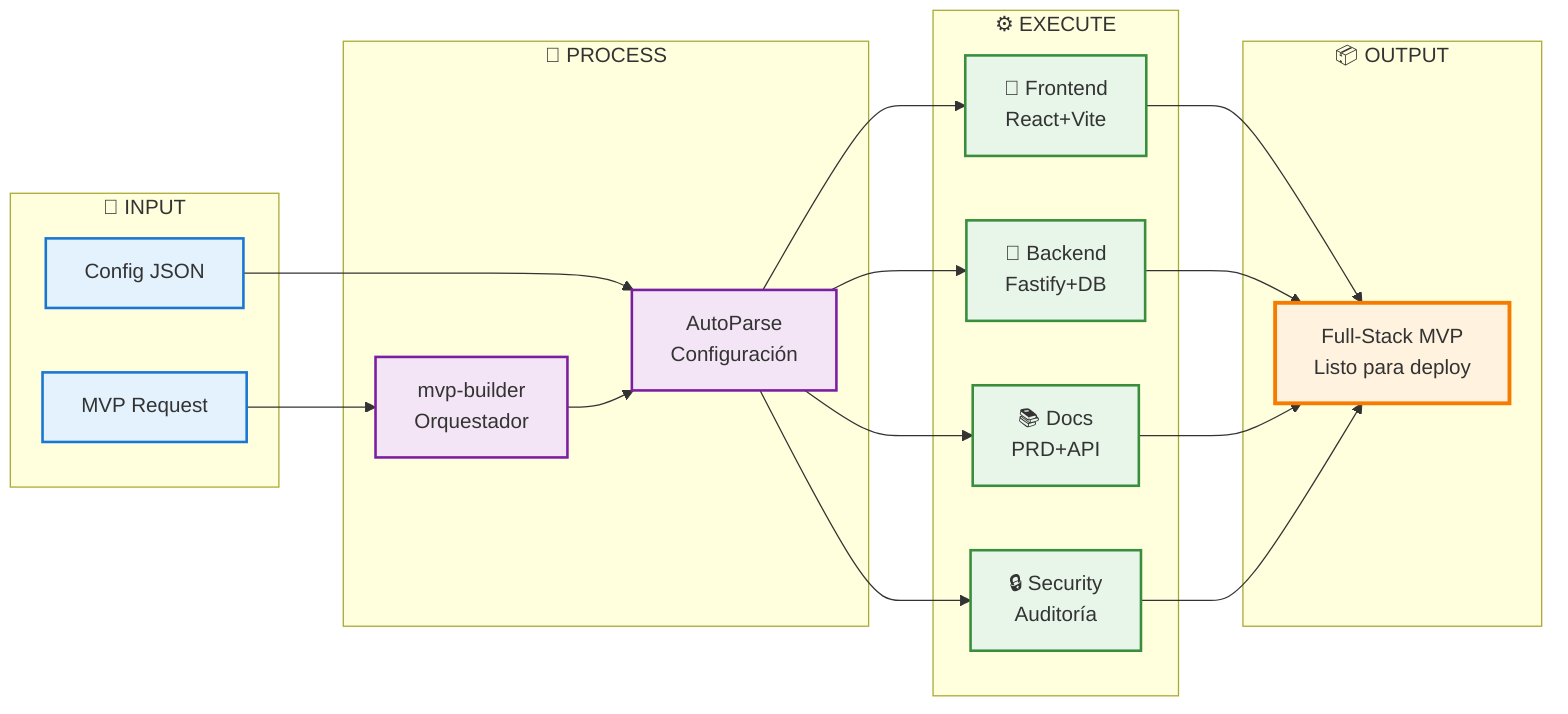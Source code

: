 graph LR
  subgraph layer1 ["🏁 INPUT"]
    I1["MVP Request"]
    I2["Config JSON"]
  end

  subgraph layer2 ["🧠 PROCESS"]
    P1["mvp-builder<br/>Orquestador"]
    P2["AutoParse<br/>Configuración"]
  end

  subgraph layer3 ["⚙️ EXECUTE"]
    E1["🎨 Frontend<br/>React+Vite"]
    E2["🔧 Backend<br/>Fastify+DB"] 
    E3["📚 Docs<br/>PRD+API"]
    E4["🔒 Security<br/>Auditoría"]
  end

  subgraph layer4 ["📦 OUTPUT"]
    O1["Full-Stack MVP<br/>Listo para deploy"]
  end

  I1 --> P1
  I2 --> P2
  P1 --> P2
  P2 --> E1
  P2 --> E2
  P2 --> E3
  P2 --> E4
  E1 --> O1
  E2 --> O1
  E3 --> O1
  E4 --> O1

  classDef input fill:#e3f2fd,stroke:#1976d2,stroke-width:2px
  classDef process fill:#f3e5f5,stroke:#7b1fa2,stroke-width:2px  
  classDef execute fill:#e8f5e9,stroke:#388e3c,stroke-width:2px
  classDef output fill:#fff3e0,stroke:#f57c00,stroke-width:3px

  class I1,I2 input
  class P1,P2 process
  class E1,E2,E3,E4 execute
  class O1 output